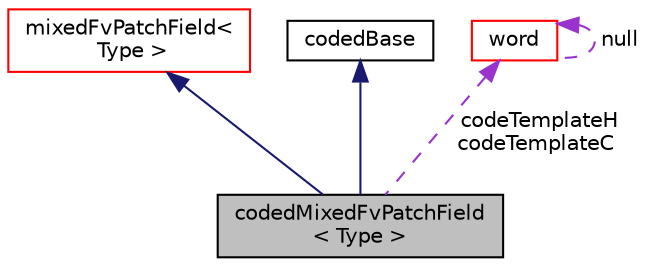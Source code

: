 digraph "codedMixedFvPatchField&lt; Type &gt;"
{
  bgcolor="transparent";
  edge [fontname="Helvetica",fontsize="10",labelfontname="Helvetica",labelfontsize="10"];
  node [fontname="Helvetica",fontsize="10",shape=record];
  Node1 [label="codedMixedFvPatchField\l\< Type \>",height=0.2,width=0.4,color="black", fillcolor="grey75", style="filled", fontcolor="black"];
  Node2 -> Node1 [dir="back",color="midnightblue",fontsize="10",style="solid",fontname="Helvetica"];
  Node2 [label="mixedFvPatchField\<\l Type \>",height=0.2,width=0.4,color="red",URL="$a01514.html",tooltip="This boundary condition provides a base class for &#39;mixed&#39; type boundary conditions, i.e. conditions that mix fixed value and patch-normal gradient conditions. "];
  Node3 -> Node1 [dir="back",color="midnightblue",fontsize="10",style="solid",fontname="Helvetica"];
  Node3 [label="codedBase",height=0.2,width=0.4,color="black",URL="$a00306.html",tooltip="Base class for function objects and boundary conditions using dynamic code. "];
  Node4 -> Node1 [dir="back",color="darkorchid3",fontsize="10",style="dashed",label=" codeTemplateH\ncodeTemplateC" ,fontname="Helvetica"];
  Node4 [label="word",height=0.2,width=0.4,color="red",URL="$a02873.html",tooltip="A class for handling words, derived from string. "];
  Node4 -> Node4 [dir="back",color="darkorchid3",fontsize="10",style="dashed",label=" null" ,fontname="Helvetica"];
}
